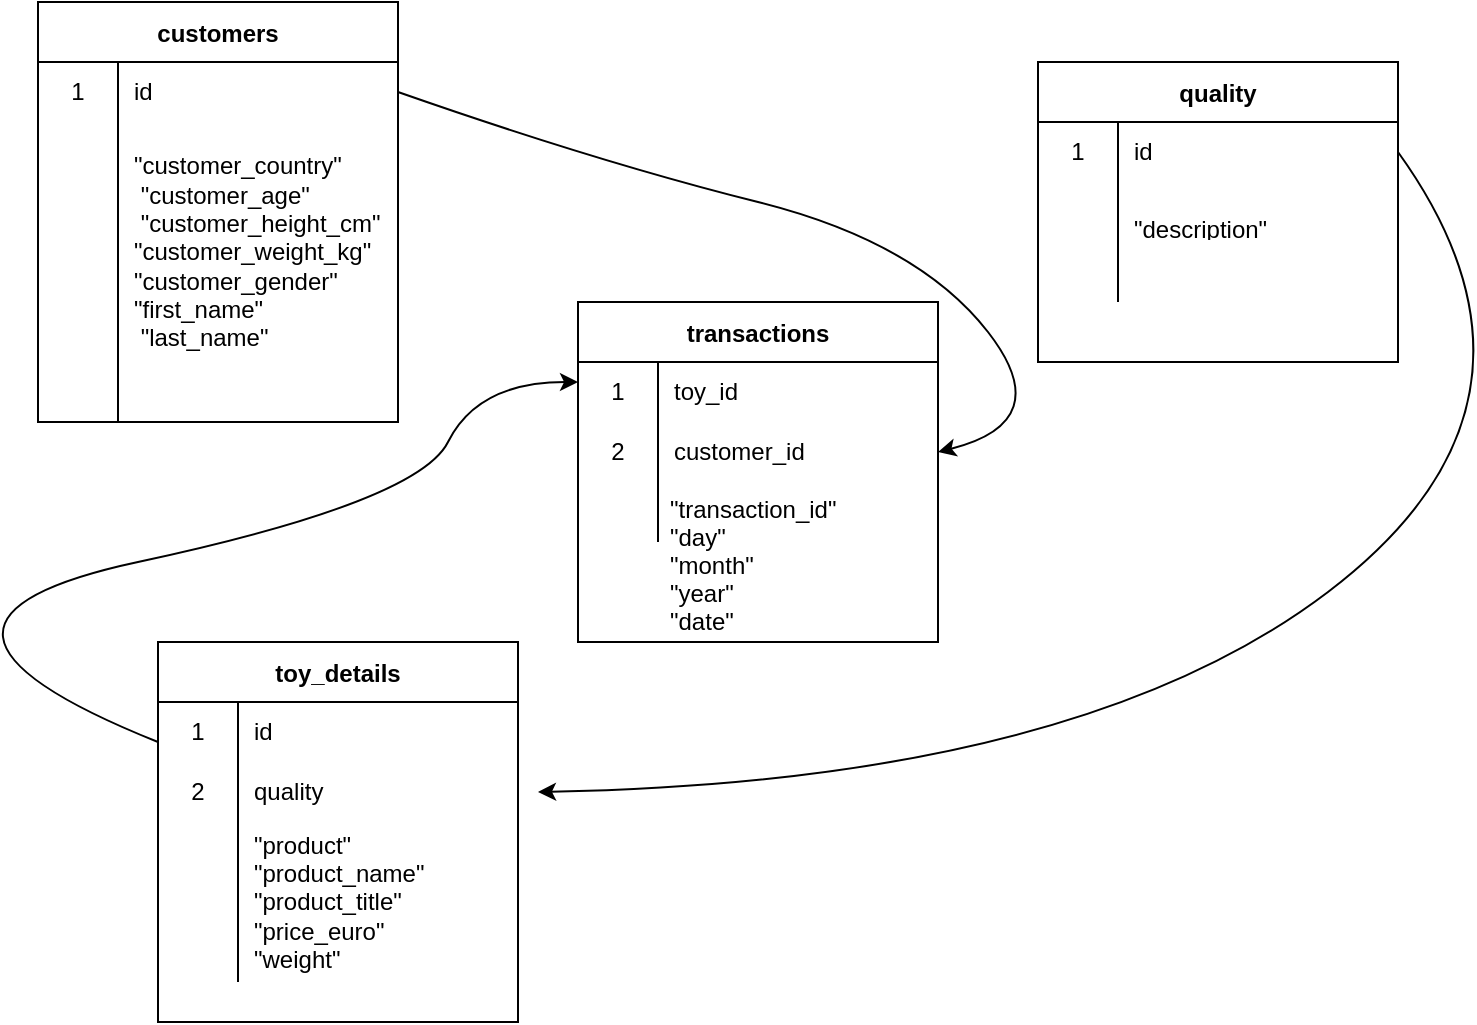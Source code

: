 <mxfile version="20.0.3" type="device"><diagram id="C5RBs43oDa-KdzZeNtuy" name="Page-1"><mxGraphModel dx="1038" dy="579" grid="1" gridSize="10" guides="1" tooltips="1" connect="1" arrows="1" fold="1" page="1" pageScale="1" pageWidth="827" pageHeight="1169" math="0" shadow="0"><root><mxCell id="WIyWlLk6GJQsqaUBKTNV-0"/><mxCell id="WIyWlLk6GJQsqaUBKTNV-1" parent="WIyWlLk6GJQsqaUBKTNV-0"/><mxCell id="r8iB0_jGh6Qd9WeMoXqe-0" value="transactions" style="shape=table;startSize=30;container=1;collapsible=0;childLayout=tableLayout;fixedRows=1;rowLines=0;fontStyle=1;" parent="WIyWlLk6GJQsqaUBKTNV-1" vertex="1"><mxGeometry x="350" y="190" width="180" height="170" as="geometry"/></mxCell><mxCell id="r8iB0_jGh6Qd9WeMoXqe-1" value="" style="shape=tableRow;horizontal=0;startSize=0;swimlaneHead=0;swimlaneBody=0;top=0;left=0;bottom=0;right=0;collapsible=0;dropTarget=0;fillColor=none;points=[[0,0.5],[1,0.5]];portConstraint=eastwest;" parent="r8iB0_jGh6Qd9WeMoXqe-0" vertex="1"><mxGeometry y="30" width="180" height="30" as="geometry"/></mxCell><mxCell id="r8iB0_jGh6Qd9WeMoXqe-2" value="1" style="shape=partialRectangle;html=1;whiteSpace=wrap;connectable=0;fillColor=none;top=0;left=0;bottom=0;right=0;overflow=hidden;pointerEvents=1;" parent="r8iB0_jGh6Qd9WeMoXqe-1" vertex="1"><mxGeometry width="40" height="30" as="geometry"><mxRectangle width="40" height="30" as="alternateBounds"/></mxGeometry></mxCell><mxCell id="r8iB0_jGh6Qd9WeMoXqe-3" value="toy_id" style="shape=partialRectangle;html=1;whiteSpace=wrap;connectable=0;fillColor=none;top=0;left=0;bottom=0;right=0;align=left;spacingLeft=6;overflow=hidden;" parent="r8iB0_jGh6Qd9WeMoXqe-1" vertex="1"><mxGeometry x="40" width="140" height="30" as="geometry"><mxRectangle width="140" height="30" as="alternateBounds"/></mxGeometry></mxCell><mxCell id="r8iB0_jGh6Qd9WeMoXqe-4" value="" style="shape=tableRow;horizontal=0;startSize=0;swimlaneHead=0;swimlaneBody=0;top=0;left=0;bottom=0;right=0;collapsible=0;dropTarget=0;fillColor=none;points=[[0,0.5],[1,0.5]];portConstraint=eastwest;" parent="r8iB0_jGh6Qd9WeMoXqe-0" vertex="1"><mxGeometry y="60" width="180" height="30" as="geometry"/></mxCell><mxCell id="r8iB0_jGh6Qd9WeMoXqe-5" value="2" style="shape=partialRectangle;html=1;whiteSpace=wrap;connectable=0;fillColor=none;top=0;left=0;bottom=0;right=0;overflow=hidden;" parent="r8iB0_jGh6Qd9WeMoXqe-4" vertex="1"><mxGeometry width="40" height="30" as="geometry"><mxRectangle width="40" height="30" as="alternateBounds"/></mxGeometry></mxCell><mxCell id="r8iB0_jGh6Qd9WeMoXqe-6" value="customer_id" style="shape=partialRectangle;html=1;whiteSpace=wrap;connectable=0;fillColor=none;top=0;left=0;bottom=0;right=0;align=left;spacingLeft=6;overflow=hidden;" parent="r8iB0_jGh6Qd9WeMoXqe-4" vertex="1"><mxGeometry x="40" width="140" height="30" as="geometry"><mxRectangle width="140" height="30" as="alternateBounds"/></mxGeometry></mxCell><mxCell id="r8iB0_jGh6Qd9WeMoXqe-7" value="" style="shape=tableRow;horizontal=0;startSize=0;swimlaneHead=0;swimlaneBody=0;top=0;left=0;bottom=0;right=0;collapsible=0;dropTarget=0;fillColor=none;points=[[0,0.5],[1,0.5]];portConstraint=eastwest;" parent="r8iB0_jGh6Qd9WeMoXqe-0" vertex="1"><mxGeometry y="90" width="180" height="30" as="geometry"/></mxCell><mxCell id="r8iB0_jGh6Qd9WeMoXqe-8" value="" style="shape=partialRectangle;html=1;whiteSpace=wrap;connectable=0;fillColor=none;top=0;left=0;bottom=0;right=0;overflow=hidden;" parent="r8iB0_jGh6Qd9WeMoXqe-7" vertex="1"><mxGeometry width="40" height="30" as="geometry"><mxRectangle width="40" height="30" as="alternateBounds"/></mxGeometry></mxCell><mxCell id="r8iB0_jGh6Qd9WeMoXqe-9" value="" style="shape=partialRectangle;html=1;whiteSpace=wrap;connectable=0;fillColor=none;top=0;left=0;bottom=0;right=0;align=left;spacingLeft=6;overflow=hidden;" parent="r8iB0_jGh6Qd9WeMoXqe-7" vertex="1"><mxGeometry x="40" width="140" height="30" as="geometry"><mxRectangle width="140" height="30" as="alternateBounds"/></mxGeometry></mxCell><mxCell id="r8iB0_jGh6Qd9WeMoXqe-10" value="quality" style="shape=table;startSize=30;container=1;collapsible=0;childLayout=tableLayout;fixedRows=1;rowLines=0;fontStyle=1;" parent="WIyWlLk6GJQsqaUBKTNV-1" vertex="1"><mxGeometry x="580" y="70" width="180" height="150" as="geometry"/></mxCell><mxCell id="r8iB0_jGh6Qd9WeMoXqe-11" value="" style="shape=tableRow;horizontal=0;startSize=0;swimlaneHead=0;swimlaneBody=0;top=0;left=0;bottom=0;right=0;collapsible=0;dropTarget=0;fillColor=none;points=[[0,0.5],[1,0.5]];portConstraint=eastwest;" parent="r8iB0_jGh6Qd9WeMoXqe-10" vertex="1"><mxGeometry y="30" width="180" height="30" as="geometry"/></mxCell><mxCell id="r8iB0_jGh6Qd9WeMoXqe-12" value="1" style="shape=partialRectangle;html=1;whiteSpace=wrap;connectable=0;fillColor=none;top=0;left=0;bottom=0;right=0;overflow=hidden;pointerEvents=1;" parent="r8iB0_jGh6Qd9WeMoXqe-11" vertex="1"><mxGeometry width="40" height="30" as="geometry"><mxRectangle width="40" height="30" as="alternateBounds"/></mxGeometry></mxCell><mxCell id="r8iB0_jGh6Qd9WeMoXqe-13" value="id" style="shape=partialRectangle;html=1;whiteSpace=wrap;connectable=0;fillColor=none;top=0;left=0;bottom=0;right=0;align=left;spacingLeft=6;overflow=hidden;" parent="r8iB0_jGh6Qd9WeMoXqe-11" vertex="1"><mxGeometry x="40" width="140" height="30" as="geometry"><mxRectangle width="140" height="30" as="alternateBounds"/></mxGeometry></mxCell><mxCell id="r8iB0_jGh6Qd9WeMoXqe-14" value="" style="shape=tableRow;horizontal=0;startSize=0;swimlaneHead=0;swimlaneBody=0;top=0;left=0;bottom=0;right=0;collapsible=0;dropTarget=0;fillColor=none;points=[[0,0.5],[1,0.5]];portConstraint=eastwest;" parent="r8iB0_jGh6Qd9WeMoXqe-10" vertex="1"><mxGeometry y="60" width="180" height="30" as="geometry"/></mxCell><mxCell id="r8iB0_jGh6Qd9WeMoXqe-15" value="" style="shape=partialRectangle;html=1;whiteSpace=wrap;connectable=0;fillColor=none;top=0;left=0;bottom=0;right=0;overflow=hidden;" parent="r8iB0_jGh6Qd9WeMoXqe-14" vertex="1"><mxGeometry width="40" height="30" as="geometry"><mxRectangle width="40" height="30" as="alternateBounds"/></mxGeometry></mxCell><mxCell id="r8iB0_jGh6Qd9WeMoXqe-16" value="&lt;br&gt;&quot;description&quot;" style="shape=partialRectangle;html=1;whiteSpace=wrap;connectable=0;fillColor=none;top=0;left=0;bottom=0;right=0;align=left;spacingLeft=6;overflow=hidden;" parent="r8iB0_jGh6Qd9WeMoXqe-14" vertex="1"><mxGeometry x="40" width="140" height="30" as="geometry"><mxRectangle width="140" height="30" as="alternateBounds"/></mxGeometry></mxCell><mxCell id="r8iB0_jGh6Qd9WeMoXqe-17" value="" style="shape=tableRow;horizontal=0;startSize=0;swimlaneHead=0;swimlaneBody=0;top=0;left=0;bottom=0;right=0;collapsible=0;dropTarget=0;fillColor=none;points=[[0,0.5],[1,0.5]];portConstraint=eastwest;" parent="r8iB0_jGh6Qd9WeMoXqe-10" vertex="1"><mxGeometry y="90" width="180" height="30" as="geometry"/></mxCell><mxCell id="r8iB0_jGh6Qd9WeMoXqe-18" value="" style="shape=partialRectangle;html=1;whiteSpace=wrap;connectable=0;fillColor=none;top=0;left=0;bottom=0;right=0;overflow=hidden;" parent="r8iB0_jGh6Qd9WeMoXqe-17" vertex="1"><mxGeometry width="40" height="30" as="geometry"><mxRectangle width="40" height="30" as="alternateBounds"/></mxGeometry></mxCell><mxCell id="r8iB0_jGh6Qd9WeMoXqe-19" value="" style="shape=partialRectangle;html=1;whiteSpace=wrap;connectable=0;fillColor=none;top=0;left=0;bottom=0;right=0;align=left;spacingLeft=6;overflow=hidden;" parent="r8iB0_jGh6Qd9WeMoXqe-17" vertex="1"><mxGeometry x="40" width="140" height="30" as="geometry"><mxRectangle width="140" height="30" as="alternateBounds"/></mxGeometry></mxCell><mxCell id="r8iB0_jGh6Qd9WeMoXqe-20" value="customers" style="shape=table;startSize=30;container=1;collapsible=0;childLayout=tableLayout;fixedRows=1;rowLines=0;fontStyle=1;" parent="WIyWlLk6GJQsqaUBKTNV-1" vertex="1"><mxGeometry x="80" y="40" width="180" height="210" as="geometry"/></mxCell><mxCell id="r8iB0_jGh6Qd9WeMoXqe-21" value="" style="shape=tableRow;horizontal=0;startSize=0;swimlaneHead=0;swimlaneBody=0;top=0;left=0;bottom=0;right=0;collapsible=0;dropTarget=0;fillColor=none;points=[[0,0.5],[1,0.5]];portConstraint=eastwest;" parent="r8iB0_jGh6Qd9WeMoXqe-20" vertex="1"><mxGeometry y="30" width="180" height="30" as="geometry"/></mxCell><mxCell id="r8iB0_jGh6Qd9WeMoXqe-22" value="1" style="shape=partialRectangle;html=1;whiteSpace=wrap;connectable=0;fillColor=none;top=0;left=0;bottom=0;right=0;overflow=hidden;pointerEvents=1;" parent="r8iB0_jGh6Qd9WeMoXqe-21" vertex="1"><mxGeometry width="40" height="30" as="geometry"><mxRectangle width="40" height="30" as="alternateBounds"/></mxGeometry></mxCell><mxCell id="r8iB0_jGh6Qd9WeMoXqe-23" value="id" style="shape=partialRectangle;html=1;whiteSpace=wrap;connectable=0;fillColor=none;top=0;left=0;bottom=0;right=0;align=left;spacingLeft=6;overflow=hidden;" parent="r8iB0_jGh6Qd9WeMoXqe-21" vertex="1"><mxGeometry x="40" width="140" height="30" as="geometry"><mxRectangle width="140" height="30" as="alternateBounds"/></mxGeometry></mxCell><mxCell id="r8iB0_jGh6Qd9WeMoXqe-24" value="" style="shape=tableRow;horizontal=0;startSize=0;swimlaneHead=0;swimlaneBody=0;top=0;left=0;bottom=0;right=0;collapsible=0;dropTarget=0;fillColor=none;points=[[0,0.5],[1,0.5]];portConstraint=eastwest;" parent="r8iB0_jGh6Qd9WeMoXqe-20" vertex="1"><mxGeometry y="60" width="180" height="130" as="geometry"/></mxCell><mxCell id="r8iB0_jGh6Qd9WeMoXqe-25" value="" style="shape=partialRectangle;html=1;whiteSpace=wrap;connectable=0;fillColor=none;top=0;left=0;bottom=0;right=0;overflow=hidden;" parent="r8iB0_jGh6Qd9WeMoXqe-24" vertex="1"><mxGeometry width="40" height="130" as="geometry"><mxRectangle width="40" height="130" as="alternateBounds"/></mxGeometry></mxCell><mxCell id="r8iB0_jGh6Qd9WeMoXqe-26" value="&quot;customer_country&quot;   &quot;customer_age&quot;       &quot;customer_height_cm&quot; &quot;customer_weight_kg&quot; &quot;customer_gender&quot;    &quot;first_name&quot;         &quot;last_name&quot;" style="shape=partialRectangle;html=1;whiteSpace=wrap;connectable=0;fillColor=none;top=0;left=0;bottom=0;right=0;align=left;spacingLeft=6;overflow=hidden;" parent="r8iB0_jGh6Qd9WeMoXqe-24" vertex="1"><mxGeometry x="40" width="140" height="130" as="geometry"><mxRectangle width="140" height="130" as="alternateBounds"/></mxGeometry></mxCell><mxCell id="r8iB0_jGh6Qd9WeMoXqe-27" value="" style="shape=tableRow;horizontal=0;startSize=0;swimlaneHead=0;swimlaneBody=0;top=0;left=0;bottom=0;right=0;collapsible=0;dropTarget=0;fillColor=none;points=[[0,0.5],[1,0.5]];portConstraint=eastwest;" parent="r8iB0_jGh6Qd9WeMoXqe-20" vertex="1"><mxGeometry y="190" width="180" height="20" as="geometry"/></mxCell><mxCell id="r8iB0_jGh6Qd9WeMoXqe-28" value="" style="shape=partialRectangle;html=1;whiteSpace=wrap;connectable=0;fillColor=none;top=0;left=0;bottom=0;right=0;overflow=hidden;" parent="r8iB0_jGh6Qd9WeMoXqe-27" vertex="1"><mxGeometry width="40" height="20" as="geometry"><mxRectangle width="40" height="20" as="alternateBounds"/></mxGeometry></mxCell><mxCell id="r8iB0_jGh6Qd9WeMoXqe-29" value="" style="shape=partialRectangle;html=1;whiteSpace=wrap;connectable=0;fillColor=none;top=0;left=0;bottom=0;right=0;align=left;spacingLeft=6;overflow=hidden;" parent="r8iB0_jGh6Qd9WeMoXqe-27" vertex="1"><mxGeometry x="40" width="140" height="20" as="geometry"><mxRectangle width="140" height="20" as="alternateBounds"/></mxGeometry></mxCell><mxCell id="r8iB0_jGh6Qd9WeMoXqe-30" value="toy_details" style="shape=table;startSize=30;container=1;collapsible=0;childLayout=tableLayout;fixedRows=1;rowLines=0;fontStyle=1;" parent="WIyWlLk6GJQsqaUBKTNV-1" vertex="1"><mxGeometry x="140" y="360" width="180" height="190" as="geometry"/></mxCell><mxCell id="r8iB0_jGh6Qd9WeMoXqe-31" value="" style="shape=tableRow;horizontal=0;startSize=0;swimlaneHead=0;swimlaneBody=0;top=0;left=0;bottom=0;right=0;collapsible=0;dropTarget=0;fillColor=none;points=[[0,0.5],[1,0.5]];portConstraint=eastwest;" parent="r8iB0_jGh6Qd9WeMoXqe-30" vertex="1"><mxGeometry y="30" width="180" height="30" as="geometry"/></mxCell><mxCell id="r8iB0_jGh6Qd9WeMoXqe-32" value="1" style="shape=partialRectangle;html=1;whiteSpace=wrap;connectable=0;fillColor=none;top=0;left=0;bottom=0;right=0;overflow=hidden;pointerEvents=1;" parent="r8iB0_jGh6Qd9WeMoXqe-31" vertex="1"><mxGeometry width="40" height="30" as="geometry"><mxRectangle width="40" height="30" as="alternateBounds"/></mxGeometry></mxCell><mxCell id="r8iB0_jGh6Qd9WeMoXqe-33" value="id" style="shape=partialRectangle;html=1;whiteSpace=wrap;connectable=0;fillColor=none;top=0;left=0;bottom=0;right=0;align=left;spacingLeft=6;overflow=hidden;" parent="r8iB0_jGh6Qd9WeMoXqe-31" vertex="1"><mxGeometry x="40" width="140" height="30" as="geometry"><mxRectangle width="140" height="30" as="alternateBounds"/></mxGeometry></mxCell><mxCell id="r8iB0_jGh6Qd9WeMoXqe-34" value="" style="shape=tableRow;horizontal=0;startSize=0;swimlaneHead=0;swimlaneBody=0;top=0;left=0;bottom=0;right=0;collapsible=0;dropTarget=0;fillColor=none;points=[[0,0.5],[1,0.5]];portConstraint=eastwest;" parent="r8iB0_jGh6Qd9WeMoXqe-30" vertex="1"><mxGeometry y="60" width="180" height="30" as="geometry"/></mxCell><mxCell id="r8iB0_jGh6Qd9WeMoXqe-35" value="2" style="shape=partialRectangle;html=1;whiteSpace=wrap;connectable=0;fillColor=none;top=0;left=0;bottom=0;right=0;overflow=hidden;" parent="r8iB0_jGh6Qd9WeMoXqe-34" vertex="1"><mxGeometry width="40" height="30" as="geometry"><mxRectangle width="40" height="30" as="alternateBounds"/></mxGeometry></mxCell><mxCell id="r8iB0_jGh6Qd9WeMoXqe-36" value="quality" style="shape=partialRectangle;html=1;whiteSpace=wrap;connectable=0;fillColor=none;top=0;left=0;bottom=0;right=0;align=left;spacingLeft=6;overflow=hidden;" parent="r8iB0_jGh6Qd9WeMoXqe-34" vertex="1"><mxGeometry x="40" width="140" height="30" as="geometry"><mxRectangle width="140" height="30" as="alternateBounds"/></mxGeometry></mxCell><mxCell id="r8iB0_jGh6Qd9WeMoXqe-37" value="" style="shape=tableRow;horizontal=0;startSize=0;swimlaneHead=0;swimlaneBody=0;top=0;left=0;bottom=0;right=0;collapsible=0;dropTarget=0;fillColor=none;points=[[0,0.5],[1,0.5]];portConstraint=eastwest;" parent="r8iB0_jGh6Qd9WeMoXqe-30" vertex="1"><mxGeometry y="90" width="180" height="80" as="geometry"/></mxCell><mxCell id="r8iB0_jGh6Qd9WeMoXqe-38" value="" style="shape=partialRectangle;html=1;whiteSpace=wrap;connectable=0;fillColor=none;top=0;left=0;bottom=0;right=0;overflow=hidden;" parent="r8iB0_jGh6Qd9WeMoXqe-37" vertex="1"><mxGeometry width="40" height="80" as="geometry"><mxRectangle width="40" height="80" as="alternateBounds"/></mxGeometry></mxCell><mxCell id="r8iB0_jGh6Qd9WeMoXqe-39" value="&quot;product&quot;&lt;br&gt;&quot;product_name&quot;&amp;nbsp; &quot;product_title&quot; &quot;price_euro&quot;&amp;nbsp; &amp;nbsp; &lt;br&gt;&quot;weight&quot;&amp;nbsp; &amp;nbsp;" style="shape=partialRectangle;html=1;whiteSpace=wrap;connectable=0;fillColor=none;top=0;left=0;bottom=0;right=0;align=left;spacingLeft=6;overflow=hidden;" parent="r8iB0_jGh6Qd9WeMoXqe-37" vertex="1"><mxGeometry x="40" width="140" height="80" as="geometry"><mxRectangle width="140" height="80" as="alternateBounds"/></mxGeometry></mxCell><mxCell id="r8iB0_jGh6Qd9WeMoXqe-40" value="" style="curved=1;endArrow=classic;html=1;rounded=0;" parent="WIyWlLk6GJQsqaUBKTNV-1" edge="1"><mxGeometry width="50" height="50" relative="1" as="geometry"><mxPoint x="140" y="410" as="sourcePoint"/><mxPoint x="350" y="230" as="targetPoint"/><Array as="points"><mxPoint x="-10" y="350"/><mxPoint x="270" y="290"/><mxPoint x="300" y="230"/></Array></mxGeometry></mxCell><mxCell id="r8iB0_jGh6Qd9WeMoXqe-41" value="" style="curved=1;endArrow=classic;html=1;rounded=0;exitX=1;exitY=0.5;exitDx=0;exitDy=0;" parent="WIyWlLk6GJQsqaUBKTNV-1" source="r8iB0_jGh6Qd9WeMoXqe-11" edge="1"><mxGeometry width="50" height="50" relative="1" as="geometry"><mxPoint x="350" y="480" as="sourcePoint"/><mxPoint x="330" y="435" as="targetPoint"/><Array as="points"><mxPoint x="850" y="240"/><mxPoint x="600" y="430"/></Array></mxGeometry></mxCell><mxCell id="r8iB0_jGh6Qd9WeMoXqe-42" value="" style="curved=1;endArrow=classic;html=1;rounded=0;exitX=1;exitY=0.5;exitDx=0;exitDy=0;entryX=1;entryY=0.5;entryDx=0;entryDy=0;" parent="WIyWlLk6GJQsqaUBKTNV-1" source="r8iB0_jGh6Qd9WeMoXqe-21" target="r8iB0_jGh6Qd9WeMoXqe-4" edge="1"><mxGeometry width="50" height="50" relative="1" as="geometry"><mxPoint x="290" y="100" as="sourcePoint"/><mxPoint x="440" y="90" as="targetPoint"/><Array as="points"><mxPoint x="360" y="120"/><mxPoint x="520" y="160"/><mxPoint x="590" y="250"/></Array></mxGeometry></mxCell><mxCell id="9LdFmrBq1iHbyIPmoVEl-0" value="&quot;transaction_id&quot;   &#10;&quot;day&quot;            &#10;&quot;month&quot;          &#10;&quot;year&quot;           &#10;&quot;date&quot;" style="text;strokeColor=none;fillColor=none;align=left;verticalAlign=top;spacingLeft=4;spacingRight=4;overflow=hidden;rotatable=0;points=[[0,0.5],[1,0.5]];portConstraint=eastwest;" parent="WIyWlLk6GJQsqaUBKTNV-1" vertex="1"><mxGeometry x="390" y="280" width="120" height="80" as="geometry"/></mxCell></root></mxGraphModel></diagram></mxfile>